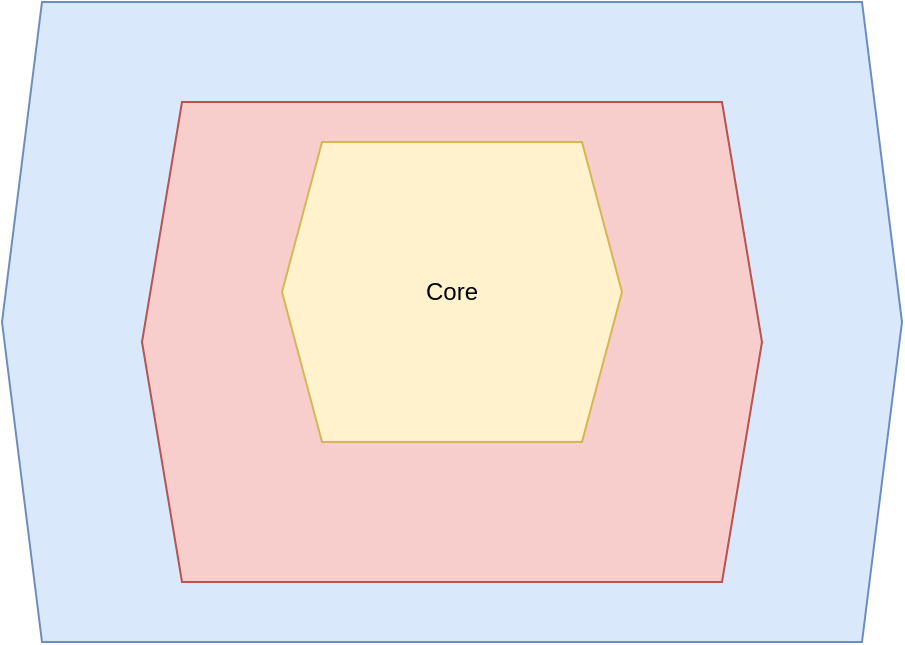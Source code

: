 <mxfile version="24.6.2" type="github">
  <diagram name="Página-1" id="5TP-bbgf2JVW4y3Afo_B">
    <mxGraphModel dx="880" dy="468" grid="1" gridSize="10" guides="1" tooltips="1" connect="1" arrows="1" fold="1" page="1" pageScale="1" pageWidth="827" pageHeight="1169" math="0" shadow="0">
      <root>
        <mxCell id="0" />
        <mxCell id="1" parent="0" />
        <mxCell id="1k7N4DIeuKbtynAKQfN6-3" value="" style="shape=hexagon;perimeter=hexagonPerimeter2;whiteSpace=wrap;html=1;fixedSize=1;fillColor=#dae8fc;strokeColor=#6c8ebf;" vertex="1" parent="1">
          <mxGeometry x="140" y="30" width="450" height="320" as="geometry" />
        </mxCell>
        <mxCell id="1k7N4DIeuKbtynAKQfN6-2" value="" style="shape=hexagon;perimeter=hexagonPerimeter2;whiteSpace=wrap;html=1;fixedSize=1;fillColor=#f8cecc;strokeColor=#b85450;" vertex="1" parent="1">
          <mxGeometry x="210" y="80" width="310" height="240" as="geometry" />
        </mxCell>
        <mxCell id="1k7N4DIeuKbtynAKQfN6-1" value="Core" style="shape=hexagon;perimeter=hexagonPerimeter2;whiteSpace=wrap;html=1;fixedSize=1;fillColor=#fff2cc;strokeColor=#d6b656;" vertex="1" parent="1">
          <mxGeometry x="280" y="100" width="170" height="150" as="geometry" />
        </mxCell>
      </root>
    </mxGraphModel>
  </diagram>
</mxfile>
